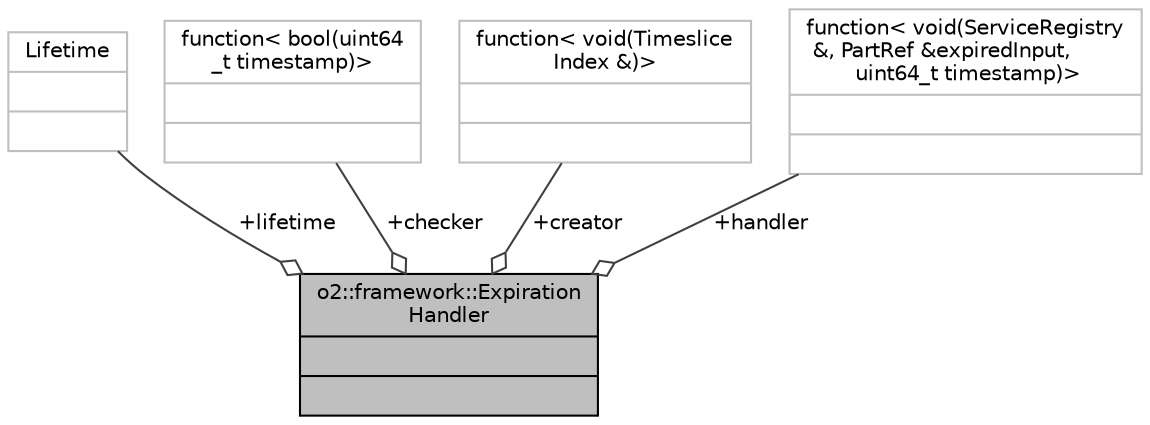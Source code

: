 digraph "o2::framework::ExpirationHandler"
{
 // INTERACTIVE_SVG=YES
  bgcolor="transparent";
  edge [fontname="Helvetica",fontsize="10",labelfontname="Helvetica",labelfontsize="10"];
  node [fontname="Helvetica",fontsize="10",shape=record];
  Node1 [label="{o2::framework::Expiration\lHandler\n||}",height=0.2,width=0.4,color="black", fillcolor="grey75", style="filled" fontcolor="black"];
  Node2 -> Node1 [color="grey25",fontsize="10",style="solid",label=" +lifetime" ,arrowhead="odiamond",fontname="Helvetica"];
  Node2 [label="{Lifetime\n||}",height=0.2,width=0.4,color="grey75"];
  Node3 -> Node1 [color="grey25",fontsize="10",style="solid",label=" +checker" ,arrowhead="odiamond",fontname="Helvetica"];
  Node3 [label="{function\< bool(uint64\l_t timestamp)\>\n||}",height=0.2,width=0.4,color="grey75"];
  Node4 -> Node1 [color="grey25",fontsize="10",style="solid",label=" +creator" ,arrowhead="odiamond",fontname="Helvetica"];
  Node4 [label="{function\< void(Timeslice\lIndex &)\>\n||}",height=0.2,width=0.4,color="grey75"];
  Node5 -> Node1 [color="grey25",fontsize="10",style="solid",label=" +handler" ,arrowhead="odiamond",fontname="Helvetica"];
  Node5 [label="{function\< void(ServiceRegistry\l &, PartRef &expiredInput,\l uint64_t timestamp)\>\n||}",height=0.2,width=0.4,color="grey75"];
}
